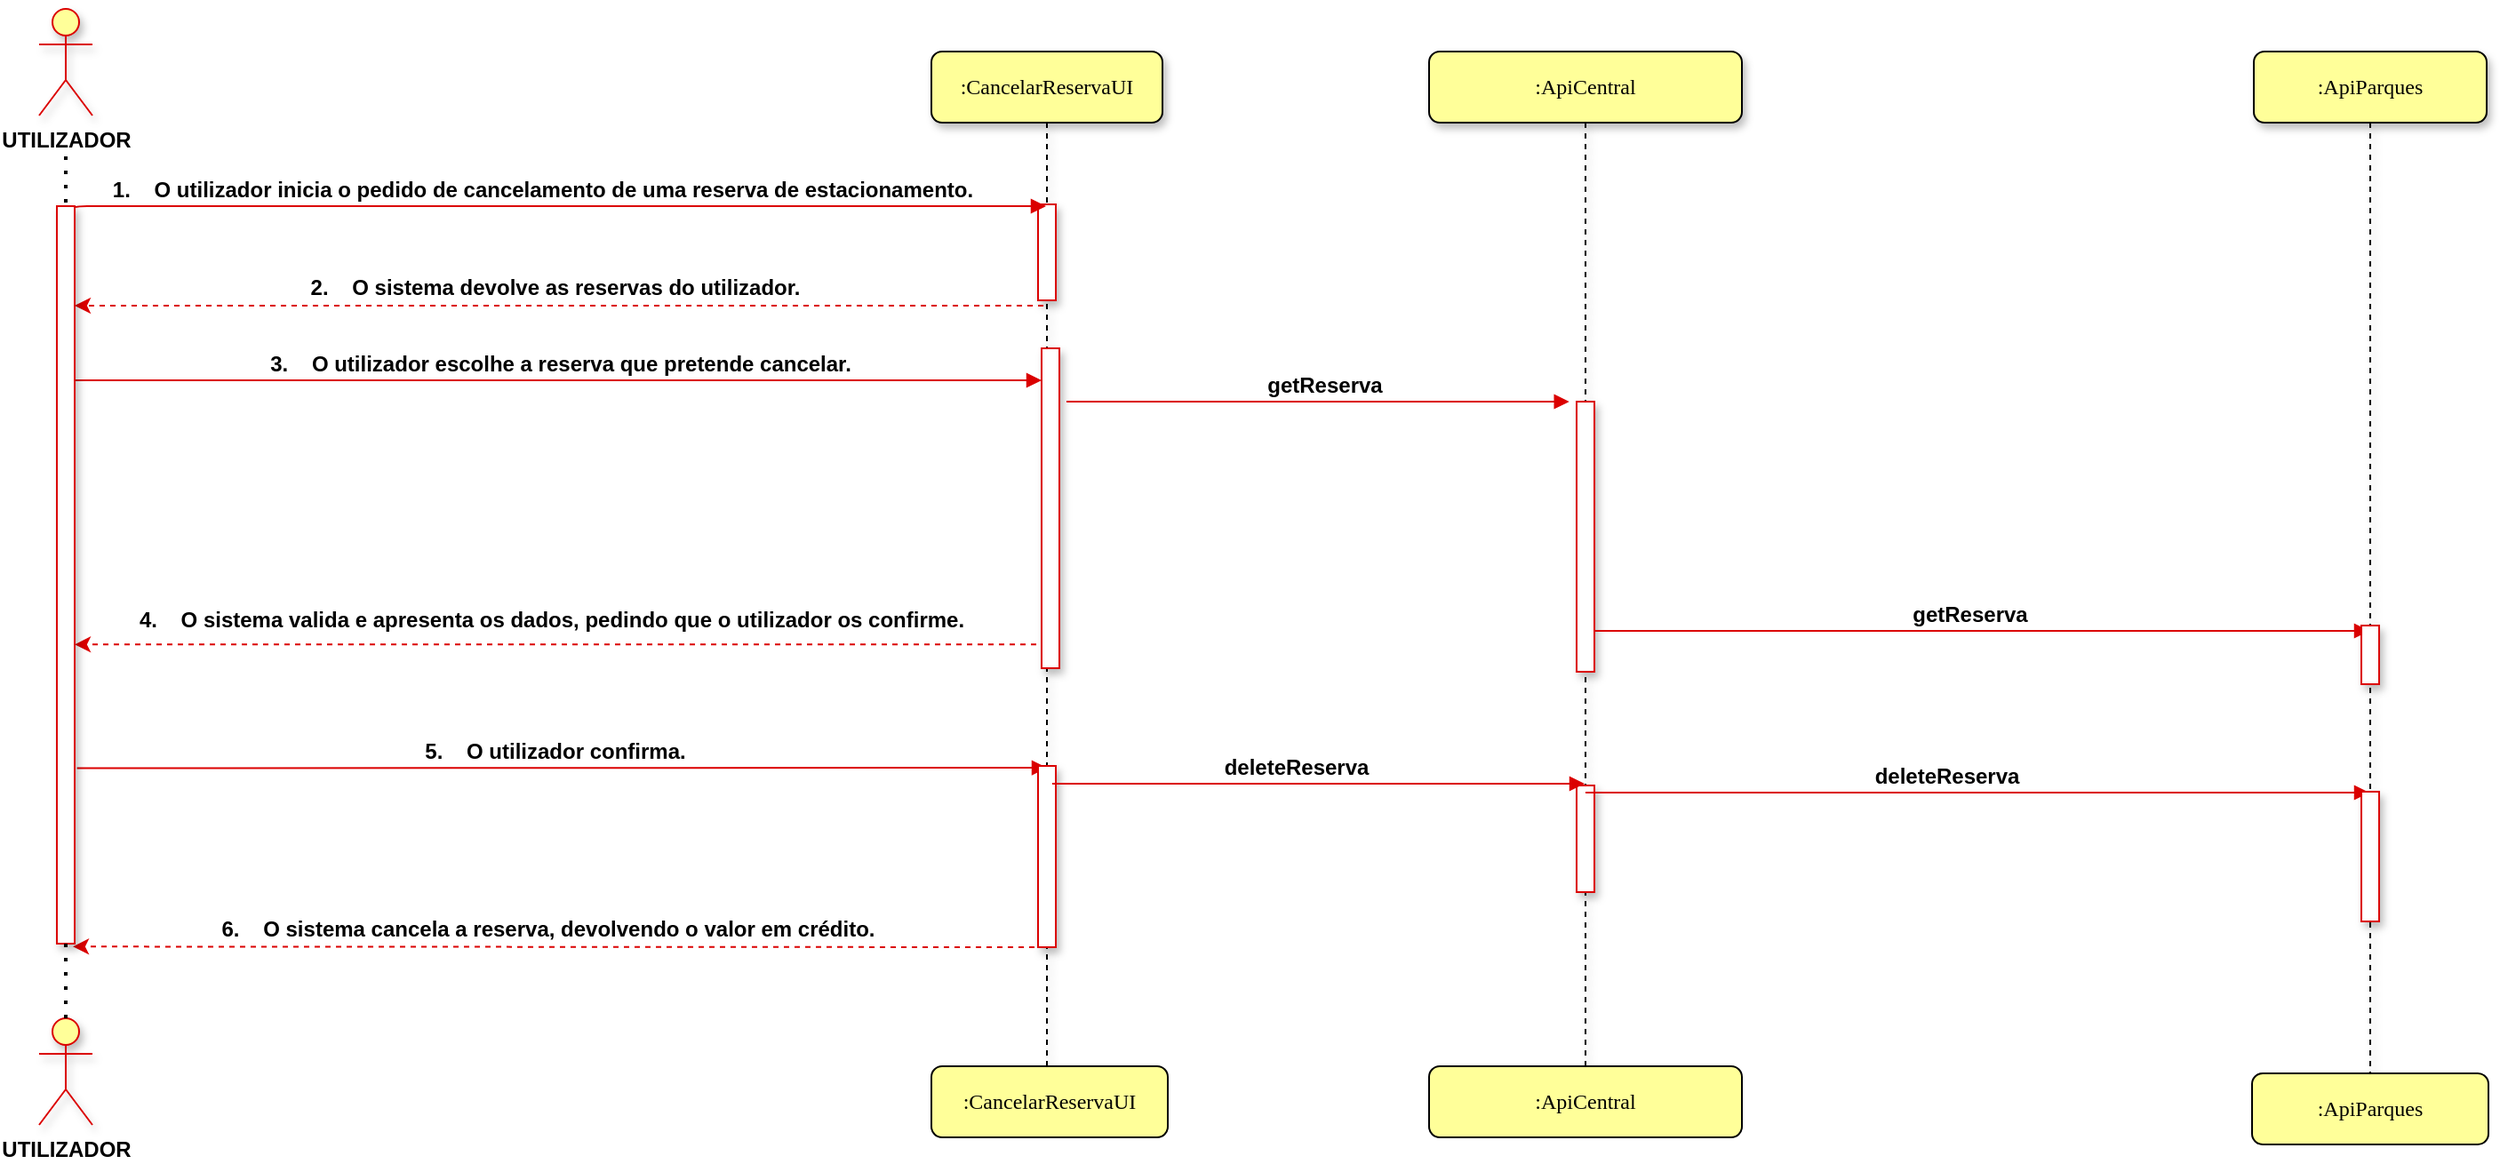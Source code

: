 <mxfile version="14.2.9" type="device"><diagram name="Page-1" id="13e1069c-82ec-6db2-03f1-153e76fe0fe0"><mxGraphModel dx="1021" dy="531" grid="0" gridSize="10" guides="1" tooltips="1" connect="1" arrows="1" fold="1" page="1" pageScale="1" pageWidth="1100" pageHeight="850" background="#ffffff" math="0" shadow="0"><root><mxCell id="0"/><mxCell id="1" parent="0"/><mxCell id="7baba1c4bc27f4b0-2" value=":CancelarReservaUI" style="shape=umlLifeline;perimeter=lifelinePerimeter;whiteSpace=wrap;html=1;container=1;collapsible=0;recursiveResize=0;outlineConnect=0;rounded=1;shadow=1;comic=0;labelBackgroundColor=none;strokeWidth=1;fontFamily=Verdana;fontSize=12;align=center;fillColor=#FFFF99;" parent="1" vertex="1"><mxGeometry x="586" y="89" width="130" height="597" as="geometry"/></mxCell><mxCell id="pMVUW8h6Jyfo9VcVifd9-5" value="" style="html=1;points=[];perimeter=orthogonalPerimeter;rounded=0;shadow=1;comic=0;labelBackgroundColor=none;strokeWidth=1;fontFamily=Verdana;fontSize=12;align=center;strokeColor=#DB0000;" parent="7baba1c4bc27f4b0-2" vertex="1"><mxGeometry x="62" y="167" width="10" height="180" as="geometry"/></mxCell><mxCell id="7baba1c4bc27f4b0-10" value="" style="html=1;points=[];perimeter=orthogonalPerimeter;rounded=0;shadow=1;comic=0;labelBackgroundColor=none;strokeWidth=1;fontFamily=Verdana;fontSize=12;align=center;strokeColor=#DB0000;" parent="7baba1c4bc27f4b0-2" vertex="1"><mxGeometry x="60" y="86" width="10" height="54" as="geometry"/></mxCell><mxCell id="7baba1c4bc27f4b0-11" value="&lt;font style=&quot;font-size: 12px&quot; face=&quot;Helvetica&quot;&gt;&lt;b&gt;1.&amp;nbsp;&amp;nbsp; &amp;nbsp;O utilizador inicia o pedido de cancelamento de uma reserva de estacionamento.&lt;/b&gt;&lt;/font&gt;" style="html=1;verticalAlign=bottom;endArrow=block;labelBackgroundColor=none;fontFamily=Verdana;fontSize=9;edgeStyle=elbowEdgeStyle;elbow=vertical;exitX=1.1;exitY=0.009;exitDx=0;exitDy=0;exitPerimeter=0;strokeColor=#DB0000;" parent="1" target="7baba1c4bc27f4b0-2" edge="1"><mxGeometry x="-0.022" relative="1" as="geometry"><mxPoint x="101" y="181.458" as="sourcePoint"/><mxPoint x="918.5" y="181" as="targetPoint"/><mxPoint as="offset"/><Array as="points"><mxPoint x="250" y="176"/></Array></mxGeometry></mxCell><mxCell id="pMVUW8h6Jyfo9VcVifd9-2" value="&lt;font style=&quot;font-size: 12px&quot;&gt;&lt;b&gt;2.&amp;nbsp;&amp;nbsp;&amp;nbsp; O sistema devolve as reservas do utilizador. &lt;/b&gt;&lt;/font&gt;" style="endArrow=classic;html=1;dashed=1;exitX=0.3;exitY=1;exitDx=0;exitDy=0;exitPerimeter=0;strokeColor=#DB0000;" parent="1" edge="1"><mxGeometry x="0.009" y="-10" width="50" height="50" relative="1" as="geometry"><mxPoint x="649" y="232" as="sourcePoint"/><mxPoint x="104" y="232" as="targetPoint"/><mxPoint as="offset"/></mxGeometry></mxCell><mxCell id="pMVUW8h6Jyfo9VcVifd9-4" value="&lt;b&gt;&lt;font style=&quot;font-size: 12px&quot; face=&quot;Helvetica&quot;&gt;3.&amp;nbsp;&amp;nbsp; &amp;nbsp;O utilizador escolhe a reserva que pretende cancelar.&lt;/font&gt;&lt;/b&gt;" style="html=1;verticalAlign=bottom;endArrow=block;labelBackgroundColor=none;fontFamily=Verdana;fontSize=10;edgeStyle=elbowEdgeStyle;elbow=vertical;strokeColor=#DB0000;" parent="1" target="pMVUW8h6Jyfo9VcVifd9-5" edge="1"><mxGeometry x="0.005" relative="1" as="geometry"><mxPoint x="103" y="274" as="sourcePoint"/><mxPoint x="918" y="252" as="targetPoint"/><Array as="points"><mxPoint x="555" y="274"/><mxPoint x="550" y="337"/><mxPoint x="430" y="381"/><mxPoint x="396" y="365"/><mxPoint x="556" y="266"/><mxPoint x="546" y="294"/><mxPoint x="151" y="252"/></Array><mxPoint as="offset"/></mxGeometry></mxCell><mxCell id="pMVUW8h6Jyfo9VcVifd9-7" value="&lt;b&gt;&lt;font face=&quot;Helvetica&quot;&gt;5.&amp;nbsp;&amp;nbsp; &amp;nbsp;O utilizador confirma.&lt;/font&gt;&lt;/b&gt;" style="html=1;verticalAlign=bottom;endArrow=block;labelBackgroundColor=none;fontFamily=Verdana;fontSize=12;edgeStyle=elbowEdgeStyle;elbow=vertical;strokeColor=#DB0000;exitX=1.133;exitY=0.762;exitDx=0;exitDy=0;exitPerimeter=0;" parent="1" source="X0Dhw0XQvz3T7TuyaB4J-3" edge="1"><mxGeometry x="-0.014" relative="1" as="geometry"><mxPoint x="154" y="422" as="sourcePoint"/><mxPoint x="651" y="492" as="targetPoint"/><mxPoint as="offset"/><Array as="points"><mxPoint x="421" y="492"/><mxPoint x="191" y="315"/></Array></mxGeometry></mxCell><mxCell id="pMVUW8h6Jyfo9VcVifd9-10" value="&lt;font style=&quot;font-size: 12px&quot;&gt;&lt;b&gt;6.&amp;nbsp;&amp;nbsp; &amp;nbsp;O sistema cancela a reserva, devolvendo o valor em crédito.&lt;/b&gt;&lt;/font&gt;" style="endArrow=classic;html=1;dashed=1;exitX=0.4;exitY=1;exitDx=0;exitDy=0;exitPerimeter=0;strokeColor=#DB0000;entryX=0.9;entryY=1.004;entryDx=0;entryDy=0;entryPerimeter=0;" parent="1" source="pMVUW8h6Jyfo9VcVifd9-6" target="X0Dhw0XQvz3T7TuyaB4J-3" edge="1"><mxGeometry x="0.024" y="-10" width="50" height="50" relative="1" as="geometry"><mxPoint x="257.5" y="620" as="sourcePoint"/><mxPoint x="102.5" y="344" as="targetPoint"/><mxPoint as="offset"/></mxGeometry></mxCell><mxCell id="3kV7hZUOFP5L9IreUfIL-2" value="&lt;font style=&quot;font-size: 12px&quot;&gt;&lt;b&gt;4.&amp;nbsp;&amp;nbsp; &amp;nbsp;O sistema valida e apresenta os dados, pedindo que o utilizador os confirme.&lt;/b&gt;&lt;/font&gt;" style="endArrow=classic;html=1;dashed=1;exitX=-0.3;exitY=0.926;exitDx=0;exitDy=0;exitPerimeter=0;strokeColor=#DB0000;" parent="1" source="pMVUW8h6Jyfo9VcVifd9-5" target="X0Dhw0XQvz3T7TuyaB4J-3" edge="1"><mxGeometry x="0.009" y="-14" width="50" height="50" relative="1" as="geometry"><mxPoint x="668" y="360" as="sourcePoint"/><mxPoint x="95" y="291" as="targetPoint"/><mxPoint as="offset"/></mxGeometry></mxCell><mxCell id="X0Dhw0XQvz3T7TuyaB4J-1" value="&lt;b&gt;UTILIZADOR&lt;/b&gt;" style="shape=umlActor;verticalLabelPosition=bottom;verticalAlign=top;html=1;outlineConnect=0;strokeColor=#DB0000;fillColor=#FFFF99;shadow=1;sketch=0;" parent="1" vertex="1"><mxGeometry x="84" y="65" width="30" height="60" as="geometry"/></mxCell><mxCell id="X0Dhw0XQvz3T7TuyaB4J-3" value="" style="html=1;points=[];perimeter=orthogonalPerimeter;rounded=0;shadow=1;comic=0;labelBackgroundColor=none;strokeWidth=1;fontFamily=Verdana;fontSize=12;align=center;fillColor=#FFFFFF;strokeColor=#DB0000;gradientDirection=east;gradientColor=#FFFFFF;" parent="1" vertex="1"><mxGeometry x="94" y="176" width="10" height="415" as="geometry"/></mxCell><mxCell id="X0Dhw0XQvz3T7TuyaB4J-5" value="&lt;b&gt;UTILIZADOR&lt;/b&gt;" style="shape=umlActor;verticalLabelPosition=bottom;verticalAlign=top;html=1;outlineConnect=0;strokeColor=#DB0000;fillColor=#FFFF99;shadow=1;" parent="1" vertex="1"><mxGeometry x="84" y="633" width="30" height="60" as="geometry"/></mxCell><mxCell id="X0Dhw0XQvz3T7TuyaB4J-6" value="" style="endArrow=none;dashed=1;html=1;dashPattern=1 3;strokeWidth=2;entryX=0.5;entryY=0.994;entryDx=0;entryDy=0;entryPerimeter=0;" parent="1" source="X0Dhw0XQvz3T7TuyaB4J-5" target="X0Dhw0XQvz3T7TuyaB4J-3" edge="1"><mxGeometry width="50" height="50" relative="1" as="geometry"><mxPoint x="279" y="526" as="sourcePoint"/><mxPoint x="279" y="487" as="targetPoint"/></mxGeometry></mxCell><mxCell id="X0Dhw0XQvz3T7TuyaB4J-8" value="" style="endArrow=none;dashed=1;html=1;dashPattern=1 3;strokeWidth=2;" parent="1" target="X0Dhw0XQvz3T7TuyaB4J-3" edge="1"><mxGeometry width="50" height="50" relative="1" as="geometry"><mxPoint x="99" y="148" as="sourcePoint"/><mxPoint x="100" y="182" as="targetPoint"/></mxGeometry></mxCell><mxCell id="q9sr94St-gthnET_dzkQ-14" value=":CancelarReservaUI" style="shape=umlLifeline;perimeter=lifelinePerimeter;whiteSpace=wrap;html=1;container=1;collapsible=0;recursiveResize=0;outlineConnect=0;rounded=1;shadow=0;comic=0;labelBackgroundColor=none;strokeWidth=1;fontFamily=Verdana;fontSize=12;align=center;fillColor=#FFFF99;" parent="1" vertex="1"><mxGeometry x="586" y="660" width="133" height="40" as="geometry"/></mxCell><mxCell id="pMVUW8h6Jyfo9VcVifd9-6" value="" style="html=1;points=[];perimeter=orthogonalPerimeter;rounded=0;shadow=1;comic=0;labelBackgroundColor=none;strokeWidth=1;fontFamily=Verdana;fontSize=12;align=center;strokeColor=#DB0000;" parent="1" vertex="1"><mxGeometry x="646" y="491" width="10" height="102" as="geometry"/></mxCell><mxCell id="HO-CnpsSgoQ66-Zrgcwu-2" value=":ApiCentral" style="shape=umlLifeline;perimeter=lifelinePerimeter;whiteSpace=wrap;html=1;container=1;collapsible=0;recursiveResize=0;outlineConnect=0;rounded=1;shadow=1;comic=0;labelBackgroundColor=none;strokeWidth=1;fontFamily=Verdana;fontSize=12;align=center;fillColor=#FFFF99;" parent="1" vertex="1"><mxGeometry x="866" y="89" width="176" height="602" as="geometry"/></mxCell><mxCell id="HO-CnpsSgoQ66-Zrgcwu-3" value="" style="html=1;points=[];perimeter=orthogonalPerimeter;rounded=0;shadow=1;comic=0;labelBackgroundColor=none;strokeWidth=1;fontFamily=Verdana;fontSize=12;align=center;strokeColor=#DB0000;" parent="HO-CnpsSgoQ66-Zrgcwu-2" vertex="1"><mxGeometry x="83" y="197" width="10" height="152" as="geometry"/></mxCell><mxCell id="HO-CnpsSgoQ66-Zrgcwu-5" value=":ApiCentral" style="shape=umlLifeline;perimeter=lifelinePerimeter;whiteSpace=wrap;html=1;container=1;collapsible=0;recursiveResize=0;outlineConnect=0;rounded=1;shadow=0;comic=0;labelBackgroundColor=none;strokeWidth=1;fontFamily=Verdana;fontSize=12;align=center;fillColor=#FFFF99;" parent="1" vertex="1"><mxGeometry x="866" y="660" width="176" height="40" as="geometry"/></mxCell><mxCell id="HO-CnpsSgoQ66-Zrgcwu-6" value="&lt;b&gt;&lt;font style=&quot;font-size: 12px&quot; face=&quot;Helvetica&quot;&gt;getReserva&lt;br&gt;&lt;/font&gt;&lt;/b&gt;" style="html=1;verticalAlign=bottom;endArrow=block;labelBackgroundColor=none;fontFamily=Verdana;fontSize=9;edgeStyle=elbowEdgeStyle;elbow=vertical;strokeColor=#DB0000;entryX=-0.414;entryY=-0.001;entryDx=0;entryDy=0;entryPerimeter=0;" parent="1" target="HO-CnpsSgoQ66-Zrgcwu-3" edge="1"><mxGeometry x="0.023" relative="1" as="geometry"><mxPoint x="662" y="286" as="sourcePoint"/><mxPoint x="908" y="280" as="targetPoint"/><mxPoint as="offset"/><Array as="points"><mxPoint x="900" y="286"/><mxPoint x="906" y="287"/><mxPoint x="811" y="356"/><mxPoint x="819" y="192"/><mxPoint x="763" y="192"/></Array></mxGeometry></mxCell><mxCell id="HO-CnpsSgoQ66-Zrgcwu-7" value="" style="html=1;points=[];perimeter=orthogonalPerimeter;rounded=0;shadow=1;comic=0;labelBackgroundColor=none;strokeWidth=1;fontFamily=Verdana;fontSize=12;align=center;strokeColor=#DB0000;" parent="1" vertex="1"><mxGeometry x="949" y="502" width="10" height="60" as="geometry"/></mxCell><mxCell id="HO-CnpsSgoQ66-Zrgcwu-9" value="&lt;b&gt;&lt;font style=&quot;font-size: 12px&quot; face=&quot;Helvetica&quot;&gt;deleteReserva&lt;br&gt;&lt;/font&gt;&lt;/b&gt;" style="html=1;verticalAlign=bottom;endArrow=block;labelBackgroundColor=none;fontFamily=Verdana;fontSize=9;edgeStyle=elbowEdgeStyle;elbow=vertical;strokeColor=#DB0000;" parent="1" target="HO-CnpsSgoQ66-Zrgcwu-2" edge="1"><mxGeometry x="-0.081" relative="1" as="geometry"><mxPoint x="653.998" y="501" as="sourcePoint"/><mxPoint x="932.72" y="501" as="targetPoint"/><mxPoint as="offset"/><Array as="points"><mxPoint x="767.72" y="501"/></Array></mxGeometry></mxCell><mxCell id="HO-CnpsSgoQ66-Zrgcwu-16" value="" style="html=1;verticalAlign=bottom;endArrow=block;labelBackgroundColor=none;fontFamily=Verdana;fontSize=9;edgeStyle=elbowEdgeStyle;elbow=vertical;strokeColor=#DB0000;" parent="1" source="HO-CnpsSgoQ66-Zrgcwu-3" target="HO-CnpsSgoQ66-Zrgcwu-29" edge="1"><mxGeometry x="-0.081" relative="1" as="geometry"><mxPoint x="936" y="410" as="sourcePoint"/><mxPoint x="1214.72" y="355" as="targetPoint"/><mxPoint as="offset"/><Array as="points"><mxPoint x="1117" y="415"/><mxPoint x="1125" y="380"/><mxPoint x="1049.72" y="355"/></Array></mxGeometry></mxCell><mxCell id="hkRh3CUM9l3x5wzRTB97-1" value="&lt;b&gt;&lt;font style=&quot;font-size: 12px&quot; face=&quot;Helvetica&quot;&gt;getReserva&lt;br&gt;&lt;/font&gt;&lt;/b&gt;" style="edgeLabel;html=1;align=center;verticalAlign=middle;resizable=0;points=[];" vertex="1" connectable="0" parent="HO-CnpsSgoQ66-Zrgcwu-16"><mxGeometry x="-0.032" y="9" relative="1" as="geometry"><mxPoint as="offset"/></mxGeometry></mxCell><mxCell id="HO-CnpsSgoQ66-Zrgcwu-28" value="&lt;b&gt;&lt;font style=&quot;font-size: 12px&quot; face=&quot;Helvetica&quot;&gt;deleteReserva&lt;br&gt;&lt;/font&gt;&lt;/b&gt;" style="html=1;verticalAlign=bottom;endArrow=block;labelBackgroundColor=none;fontFamily=Verdana;fontSize=9;edgeStyle=elbowEdgeStyle;elbow=vertical;strokeColor=#DB0000;" parent="1" source="HO-CnpsSgoQ66-Zrgcwu-2" target="HO-CnpsSgoQ66-Zrgcwu-29" edge="1"><mxGeometry x="-0.081" relative="1" as="geometry"><mxPoint x="938.998" y="522.89" as="sourcePoint"/><mxPoint x="1218" y="507" as="targetPoint"/><mxPoint as="offset"/><Array as="points"><mxPoint x="1086" y="506"/><mxPoint x="1039" y="507"/></Array></mxGeometry></mxCell><mxCell id="HO-CnpsSgoQ66-Zrgcwu-29" value=":ApiParques" style="shape=umlLifeline;perimeter=lifelinePerimeter;whiteSpace=wrap;html=1;container=1;collapsible=0;recursiveResize=0;outlineConnect=0;rounded=1;shadow=1;comic=0;labelBackgroundColor=none;strokeWidth=1;fontFamily=Verdana;fontSize=12;align=center;fillColor=#FFFF99;" parent="1" vertex="1"><mxGeometry x="1330" y="89" width="131" height="602" as="geometry"/></mxCell><mxCell id="HO-CnpsSgoQ66-Zrgcwu-17" value="" style="html=1;points=[];perimeter=orthogonalPerimeter;rounded=0;shadow=1;comic=0;labelBackgroundColor=none;strokeWidth=1;fontFamily=Verdana;fontSize=12;align=center;strokeColor=#DB0000;" parent="HO-CnpsSgoQ66-Zrgcwu-29" vertex="1"><mxGeometry x="60.5" y="323" width="10" height="33" as="geometry"/></mxCell><mxCell id="HO-CnpsSgoQ66-Zrgcwu-12" value="" style="html=1;points=[];perimeter=orthogonalPerimeter;rounded=0;shadow=1;comic=0;labelBackgroundColor=none;strokeWidth=1;fontFamily=Verdana;fontSize=12;align=center;strokeColor=#DB0000;" parent="HO-CnpsSgoQ66-Zrgcwu-29" vertex="1"><mxGeometry x="60.5" y="416.5" width="10" height="73" as="geometry"/></mxCell><mxCell id="HO-CnpsSgoQ66-Zrgcwu-30" value=":ApiParques" style="shape=umlLifeline;perimeter=lifelinePerimeter;whiteSpace=wrap;html=1;container=1;collapsible=0;recursiveResize=0;outlineConnect=0;rounded=1;shadow=0;comic=0;labelBackgroundColor=none;strokeWidth=1;fontFamily=Verdana;fontSize=12;align=center;fillColor=#FFFF99;" parent="1" vertex="1"><mxGeometry x="1329" y="664" width="133" height="40" as="geometry"/></mxCell></root></mxGraphModel></diagram></mxfile>